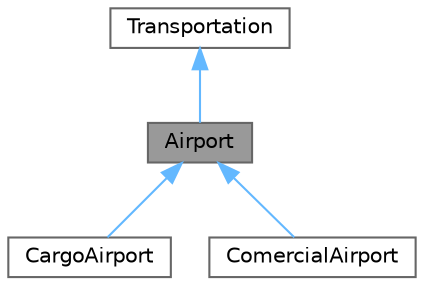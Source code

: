 digraph "Airport"
{
 // LATEX_PDF_SIZE
  bgcolor="transparent";
  edge [fontname=Helvetica,fontsize=10,labelfontname=Helvetica,labelfontsize=10];
  node [fontname=Helvetica,fontsize=10,shape=box,height=0.2,width=0.4];
  Node1 [id="Node000001",label="Airport",height=0.2,width=0.4,color="gray40", fillcolor="grey60", style="filled", fontcolor="black",tooltip="Represents an airport as a type of transportation."];
  Node2 -> Node1 [id="edge4_Node000001_Node000002",dir="back",color="steelblue1",style="solid",tooltip=" "];
  Node2 [id="Node000002",label="Transportation",height=0.2,width=0.4,color="gray40", fillcolor="white", style="filled",URL="$classTransportation.html",tooltip="Manages traffic flow states and types of transportation."];
  Node1 -> Node3 [id="edge5_Node000001_Node000003",dir="back",color="steelblue1",style="solid",tooltip=" "];
  Node3 [id="Node000003",label="CargoAirport",height=0.2,width=0.4,color="gray40", fillcolor="white", style="filled",URL="$classCargoAirport.html",tooltip="Represents a cargo airport."];
  Node1 -> Node4 [id="edge6_Node000001_Node000004",dir="back",color="steelblue1",style="solid",tooltip=" "];
  Node4 [id="Node000004",label="ComercialAirport",height=0.2,width=0.4,color="gray40", fillcolor="white", style="filled",URL="$classComercialAirport.html",tooltip="Represents a commercial airport."];
}
